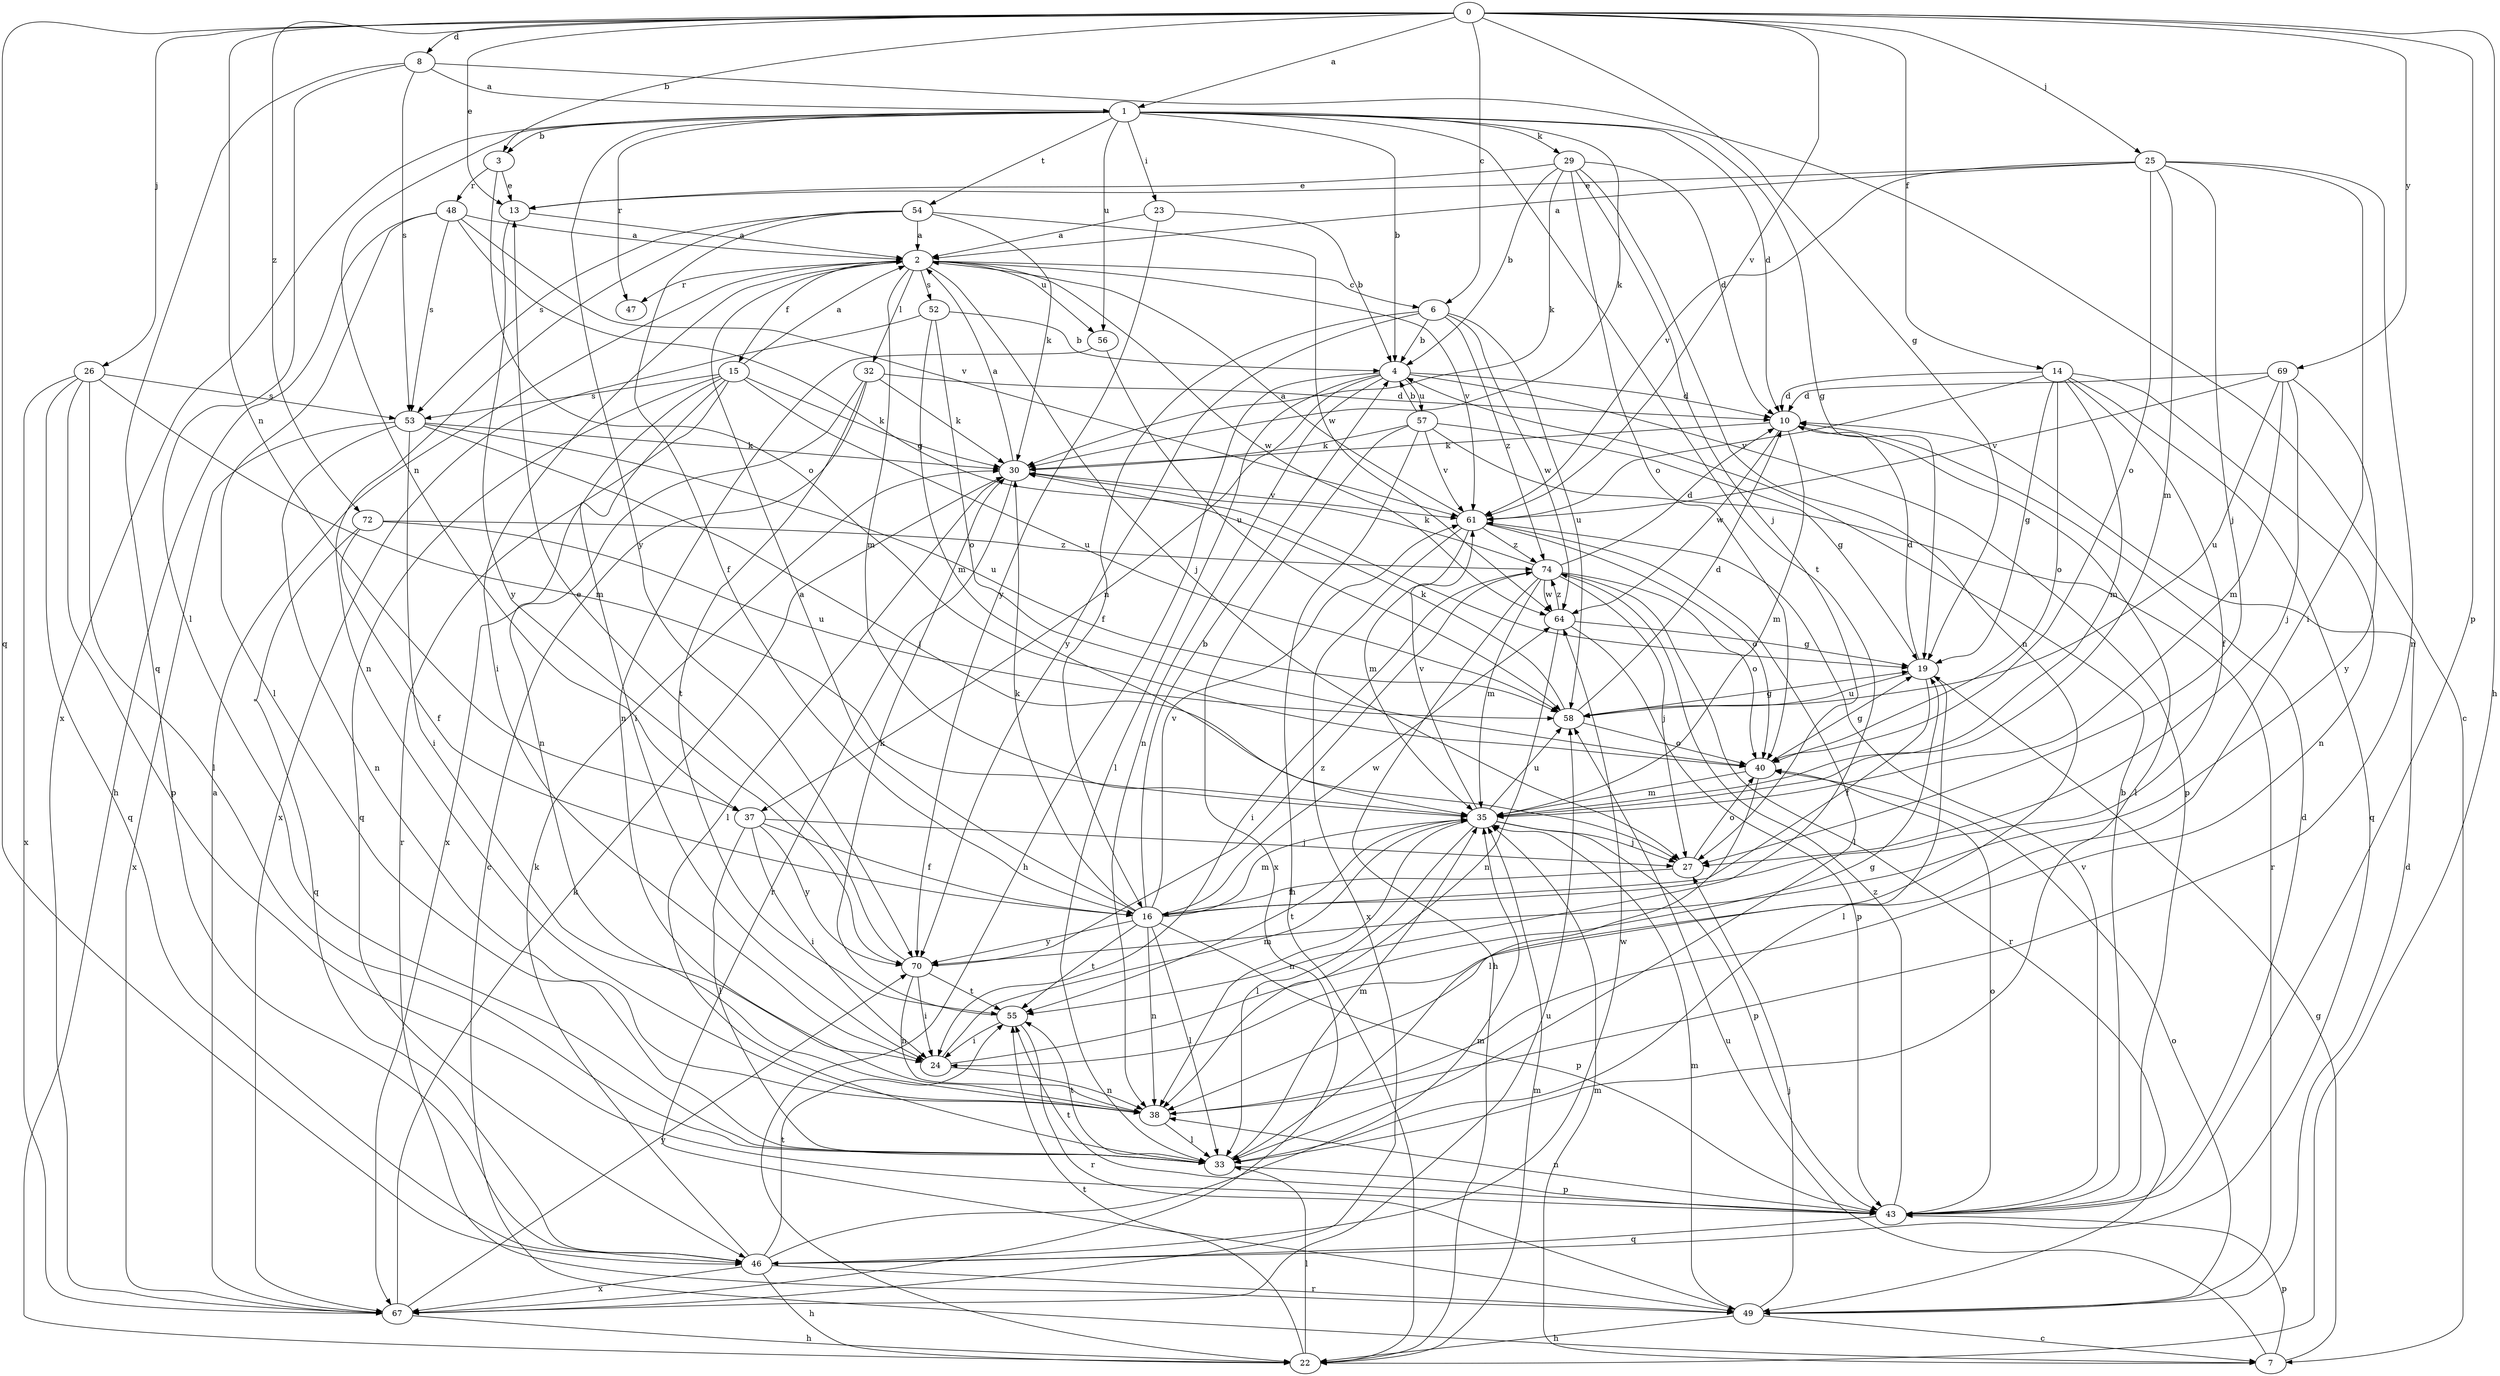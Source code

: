 strict digraph  {
0;
1;
2;
3;
4;
6;
7;
8;
10;
13;
14;
15;
16;
19;
22;
23;
24;
25;
26;
27;
29;
30;
32;
33;
35;
37;
38;
40;
43;
46;
47;
48;
49;
52;
53;
54;
55;
56;
57;
58;
61;
64;
67;
69;
70;
72;
74;
0 -> 1  [label=a];
0 -> 3  [label=b];
0 -> 6  [label=c];
0 -> 8  [label=d];
0 -> 13  [label=e];
0 -> 14  [label=f];
0 -> 19  [label=g];
0 -> 22  [label=h];
0 -> 25  [label=j];
0 -> 26  [label=j];
0 -> 37  [label=n];
0 -> 43  [label=p];
0 -> 46  [label=q];
0 -> 61  [label=v];
0 -> 69  [label=y];
0 -> 72  [label=z];
1 -> 3  [label=b];
1 -> 4  [label=b];
1 -> 10  [label=d];
1 -> 19  [label=g];
1 -> 23  [label=i];
1 -> 29  [label=k];
1 -> 30  [label=k];
1 -> 37  [label=n];
1 -> 47  [label=r];
1 -> 54  [label=t];
1 -> 55  [label=t];
1 -> 56  [label=u];
1 -> 67  [label=x];
1 -> 70  [label=y];
2 -> 6  [label=c];
2 -> 15  [label=f];
2 -> 24  [label=i];
2 -> 27  [label=j];
2 -> 32  [label=l];
2 -> 35  [label=m];
2 -> 47  [label=r];
2 -> 52  [label=s];
2 -> 56  [label=u];
2 -> 61  [label=v];
2 -> 64  [label=w];
3 -> 13  [label=e];
3 -> 40  [label=o];
3 -> 48  [label=r];
4 -> 10  [label=d];
4 -> 22  [label=h];
4 -> 33  [label=l];
4 -> 37  [label=n];
4 -> 38  [label=n];
4 -> 43  [label=p];
4 -> 57  [label=u];
6 -> 4  [label=b];
6 -> 16  [label=f];
6 -> 58  [label=u];
6 -> 64  [label=w];
6 -> 70  [label=y];
6 -> 74  [label=z];
7 -> 19  [label=g];
7 -> 35  [label=m];
7 -> 43  [label=p];
7 -> 58  [label=u];
8 -> 1  [label=a];
8 -> 7  [label=c];
8 -> 33  [label=l];
8 -> 46  [label=q];
8 -> 53  [label=s];
10 -> 30  [label=k];
10 -> 33  [label=l];
10 -> 35  [label=m];
10 -> 64  [label=w];
13 -> 2  [label=a];
13 -> 70  [label=y];
14 -> 10  [label=d];
14 -> 16  [label=f];
14 -> 19  [label=g];
14 -> 35  [label=m];
14 -> 38  [label=n];
14 -> 40  [label=o];
14 -> 46  [label=q];
14 -> 61  [label=v];
15 -> 2  [label=a];
15 -> 24  [label=i];
15 -> 30  [label=k];
15 -> 38  [label=n];
15 -> 46  [label=q];
15 -> 49  [label=r];
15 -> 53  [label=s];
15 -> 58  [label=u];
16 -> 2  [label=a];
16 -> 4  [label=b];
16 -> 30  [label=k];
16 -> 33  [label=l];
16 -> 35  [label=m];
16 -> 38  [label=n];
16 -> 43  [label=p];
16 -> 55  [label=t];
16 -> 61  [label=v];
16 -> 64  [label=w];
16 -> 70  [label=y];
19 -> 10  [label=d];
19 -> 16  [label=f];
19 -> 33  [label=l];
19 -> 58  [label=u];
22 -> 33  [label=l];
22 -> 35  [label=m];
22 -> 55  [label=t];
23 -> 2  [label=a];
23 -> 4  [label=b];
23 -> 70  [label=y];
24 -> 19  [label=g];
24 -> 35  [label=m];
24 -> 38  [label=n];
25 -> 2  [label=a];
25 -> 13  [label=e];
25 -> 24  [label=i];
25 -> 27  [label=j];
25 -> 35  [label=m];
25 -> 38  [label=n];
25 -> 40  [label=o];
25 -> 61  [label=v];
26 -> 33  [label=l];
26 -> 35  [label=m];
26 -> 43  [label=p];
26 -> 46  [label=q];
26 -> 53  [label=s];
26 -> 67  [label=x];
27 -> 16  [label=f];
27 -> 40  [label=o];
29 -> 4  [label=b];
29 -> 10  [label=d];
29 -> 13  [label=e];
29 -> 27  [label=j];
29 -> 30  [label=k];
29 -> 38  [label=n];
29 -> 40  [label=o];
30 -> 2  [label=a];
30 -> 33  [label=l];
30 -> 49  [label=r];
30 -> 61  [label=v];
32 -> 7  [label=c];
32 -> 10  [label=d];
32 -> 30  [label=k];
32 -> 55  [label=t];
32 -> 67  [label=x];
33 -> 35  [label=m];
33 -> 43  [label=p];
33 -> 55  [label=t];
35 -> 27  [label=j];
35 -> 33  [label=l];
35 -> 38  [label=n];
35 -> 43  [label=p];
35 -> 55  [label=t];
35 -> 58  [label=u];
35 -> 61  [label=v];
37 -> 16  [label=f];
37 -> 24  [label=i];
37 -> 27  [label=j];
37 -> 33  [label=l];
37 -> 70  [label=y];
38 -> 33  [label=l];
40 -> 19  [label=g];
40 -> 33  [label=l];
40 -> 35  [label=m];
43 -> 4  [label=b];
43 -> 10  [label=d];
43 -> 38  [label=n];
43 -> 40  [label=o];
43 -> 46  [label=q];
43 -> 55  [label=t];
43 -> 61  [label=v];
43 -> 74  [label=z];
46 -> 22  [label=h];
46 -> 30  [label=k];
46 -> 35  [label=m];
46 -> 49  [label=r];
46 -> 55  [label=t];
46 -> 64  [label=w];
46 -> 67  [label=x];
48 -> 2  [label=a];
48 -> 19  [label=g];
48 -> 22  [label=h];
48 -> 33  [label=l];
48 -> 53  [label=s];
48 -> 61  [label=v];
49 -> 7  [label=c];
49 -> 10  [label=d];
49 -> 22  [label=h];
49 -> 27  [label=j];
49 -> 35  [label=m];
49 -> 40  [label=o];
52 -> 4  [label=b];
52 -> 35  [label=m];
52 -> 40  [label=o];
52 -> 67  [label=x];
53 -> 24  [label=i];
53 -> 27  [label=j];
53 -> 30  [label=k];
53 -> 38  [label=n];
53 -> 58  [label=u];
53 -> 67  [label=x];
54 -> 2  [label=a];
54 -> 16  [label=f];
54 -> 30  [label=k];
54 -> 38  [label=n];
54 -> 53  [label=s];
54 -> 64  [label=w];
55 -> 24  [label=i];
55 -> 30  [label=k];
55 -> 49  [label=r];
56 -> 38  [label=n];
56 -> 58  [label=u];
57 -> 4  [label=b];
57 -> 19  [label=g];
57 -> 22  [label=h];
57 -> 30  [label=k];
57 -> 49  [label=r];
57 -> 61  [label=v];
57 -> 67  [label=x];
58 -> 10  [label=d];
58 -> 19  [label=g];
58 -> 30  [label=k];
58 -> 40  [label=o];
61 -> 2  [label=a];
61 -> 33  [label=l];
61 -> 35  [label=m];
61 -> 40  [label=o];
61 -> 67  [label=x];
61 -> 74  [label=z];
64 -> 19  [label=g];
64 -> 38  [label=n];
64 -> 43  [label=p];
64 -> 74  [label=z];
67 -> 2  [label=a];
67 -> 22  [label=h];
67 -> 30  [label=k];
67 -> 58  [label=u];
67 -> 70  [label=y];
69 -> 10  [label=d];
69 -> 27  [label=j];
69 -> 35  [label=m];
69 -> 58  [label=u];
69 -> 61  [label=v];
69 -> 70  [label=y];
70 -> 13  [label=e];
70 -> 24  [label=i];
70 -> 38  [label=n];
70 -> 55  [label=t];
70 -> 74  [label=z];
72 -> 16  [label=f];
72 -> 46  [label=q];
72 -> 58  [label=u];
72 -> 74  [label=z];
74 -> 10  [label=d];
74 -> 22  [label=h];
74 -> 24  [label=i];
74 -> 27  [label=j];
74 -> 30  [label=k];
74 -> 35  [label=m];
74 -> 40  [label=o];
74 -> 49  [label=r];
74 -> 64  [label=w];
}
